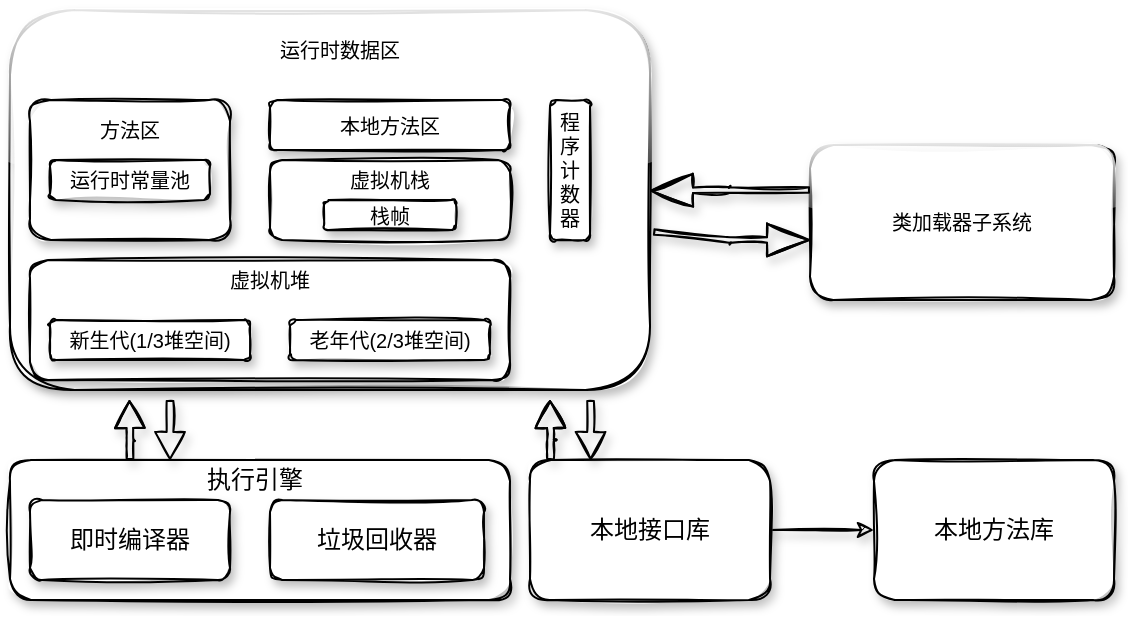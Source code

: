<mxfile version="16.6.7" type="github">
  <diagram id="hSDLpJ29f-KFBYWVF65I" name="第 1 页">
    <mxGraphModel dx="981" dy="526" grid="1" gridSize="10" guides="1" tooltips="1" connect="1" arrows="1" fold="1" page="1" pageScale="1" pageWidth="827" pageHeight="1169" math="0" shadow="0">
      <root>
        <mxCell id="0" />
        <mxCell id="1" parent="0" />
        <mxCell id="Otz04WXO7IkGXRFhv2-v-1" value="" style="rounded=1;whiteSpace=wrap;html=1;sketch=1;shadow=1;glass=1;arcSize=17;" parent="1" vertex="1">
          <mxGeometry x="160" y="265" width="320" height="190" as="geometry" />
        </mxCell>
        <mxCell id="Otz04WXO7IkGXRFhv2-v-2" value="运行时数据区" style="text;html=1;align=center;verticalAlign=middle;whiteSpace=wrap;rounded=1;fontSize=10;sketch=1;shadow=1;" parent="1" vertex="1">
          <mxGeometry x="260" y="280" width="130" height="10" as="geometry" />
        </mxCell>
        <mxCell id="Otz04WXO7IkGXRFhv2-v-3" value="" style="rounded=1;whiteSpace=wrap;html=1;fontSize=10;sketch=1;shadow=1;" parent="1" vertex="1">
          <mxGeometry x="170" y="310" width="100" height="70" as="geometry" />
        </mxCell>
        <mxCell id="Otz04WXO7IkGXRFhv2-v-4" value="方法区" style="text;html=1;align=center;verticalAlign=middle;whiteSpace=wrap;rounded=1;fontSize=10;sketch=1;shadow=1;" parent="1" vertex="1">
          <mxGeometry x="190" y="310" width="60" height="30" as="geometry" />
        </mxCell>
        <mxCell id="Otz04WXO7IkGXRFhv2-v-5" value="运行时常量池" style="rounded=1;whiteSpace=wrap;html=1;fontSize=10;sketch=1;shadow=1;" parent="1" vertex="1">
          <mxGeometry x="180" y="340" width="80" height="20" as="geometry" />
        </mxCell>
        <mxCell id="Otz04WXO7IkGXRFhv2-v-6" value="本地方法区" style="rounded=1;whiteSpace=wrap;html=1;fontSize=10;sketch=1;shadow=1;" parent="1" vertex="1">
          <mxGeometry x="290" y="310" width="120" height="25" as="geometry" />
        </mxCell>
        <mxCell id="Otz04WXO7IkGXRFhv2-v-7" value="" style="rounded=1;whiteSpace=wrap;html=1;fontSize=10;sketch=1;shadow=1;" parent="1" vertex="1">
          <mxGeometry x="290" y="340" width="120" height="40" as="geometry" />
        </mxCell>
        <mxCell id="Otz04WXO7IkGXRFhv2-v-8" value="栈帧" style="rounded=1;whiteSpace=wrap;html=1;fontSize=10;sketch=1;shadow=1;" parent="1" vertex="1">
          <mxGeometry x="317" y="360" width="66" height="15" as="geometry" />
        </mxCell>
        <mxCell id="Otz04WXO7IkGXRFhv2-v-9" value="虚拟机栈" style="text;html=1;align=center;verticalAlign=middle;whiteSpace=wrap;rounded=1;fontSize=10;sketch=1;shadow=1;" parent="1" vertex="1">
          <mxGeometry x="325" y="345" width="50" height="10" as="geometry" />
        </mxCell>
        <mxCell id="Otz04WXO7IkGXRFhv2-v-10" value="&lt;font&gt;程序计数器&lt;/font&gt;" style="rounded=1;whiteSpace=wrap;html=1;fontSize=10;sketch=1;shadow=1;" parent="1" vertex="1">
          <mxGeometry x="430" y="310" width="20" height="70" as="geometry" />
        </mxCell>
        <mxCell id="Otz04WXO7IkGXRFhv2-v-11" value="" style="rounded=1;whiteSpace=wrap;html=1;fontSize=10;sketch=1;shadow=1;" parent="1" vertex="1">
          <mxGeometry x="170" y="390" width="240" height="60" as="geometry" />
        </mxCell>
        <mxCell id="Otz04WXO7IkGXRFhv2-v-12" value="虚拟机堆" style="text;html=1;align=center;verticalAlign=middle;whiteSpace=wrap;rounded=1;fontSize=10;sketch=1;shadow=1;" parent="1" vertex="1">
          <mxGeometry x="260" y="390" width="60" height="20" as="geometry" />
        </mxCell>
        <mxCell id="Otz04WXO7IkGXRFhv2-v-13" value="新生代(1/3堆空间)" style="rounded=1;whiteSpace=wrap;html=1;fontSize=10;sketch=1;shadow=1;" parent="1" vertex="1">
          <mxGeometry x="180" y="420" width="100" height="20" as="geometry" />
        </mxCell>
        <mxCell id="Otz04WXO7IkGXRFhv2-v-14" value="老年代(2/3堆空间)" style="rounded=1;whiteSpace=wrap;html=1;fontSize=10;sketch=1;shadow=1;" parent="1" vertex="1">
          <mxGeometry x="300" y="420" width="100" height="20" as="geometry" />
        </mxCell>
        <mxCell id="Otz04WXO7IkGXRFhv2-v-15" value="类加载器子系统" style="rounded=1;whiteSpace=wrap;html=1;fontSize=10;sketch=1;shadow=1;glass=1;" parent="1" vertex="1">
          <mxGeometry x="560" y="332.5" width="152" height="77.5" as="geometry" />
        </mxCell>
        <mxCell id="Otz04WXO7IkGXRFhv2-v-17" value="" style="shape=flexArrow;endArrow=classic;html=1;rounded=1;fontSize=10;width=2.778;endSize=6.667;endWidth=12.593;exitX=1.005;exitY=0.584;exitDx=0;exitDy=0;exitPerimeter=0;sketch=1;shadow=1;curved=1;" parent="1" source="Otz04WXO7IkGXRFhv2-v-1" edge="1">
          <mxGeometry width="50" height="50" relative="1" as="geometry">
            <mxPoint x="490" y="380" as="sourcePoint" />
            <mxPoint x="560" y="380" as="targetPoint" />
            <Array as="points">
              <mxPoint x="520" y="380" />
            </Array>
          </mxGeometry>
        </mxCell>
        <mxCell id="Otz04WXO7IkGXRFhv2-v-18" value="" style="shape=flexArrow;endArrow=classic;html=1;rounded=1;fontSize=10;width=2.778;endSize=6.667;endWidth=12.593;sketch=1;shadow=1;curved=1;" parent="1" edge="1">
          <mxGeometry width="50" height="50" relative="1" as="geometry">
            <mxPoint x="560" y="355" as="sourcePoint" />
            <mxPoint x="480" y="355.28" as="targetPoint" />
            <Array as="points">
              <mxPoint x="520" y="355" />
            </Array>
          </mxGeometry>
        </mxCell>
        <mxCell id="Otz04WXO7IkGXRFhv2-v-23" value="" style="rounded=1;whiteSpace=wrap;html=1;sketch=1;shadow=1;" parent="1" vertex="1">
          <mxGeometry x="160" y="490" width="250" height="70" as="geometry" />
        </mxCell>
        <mxCell id="Otz04WXO7IkGXRFhv2-v-24" value="执行引擎" style="text;html=1;align=center;verticalAlign=middle;whiteSpace=wrap;rounded=0;sketch=1;shadow=1;" parent="1" vertex="1">
          <mxGeometry x="255" y="490" width="55" height="20" as="geometry" />
        </mxCell>
        <mxCell id="Otz04WXO7IkGXRFhv2-v-26" value="即时编译器" style="rounded=1;whiteSpace=wrap;html=1;sketch=1;shadow=1;" parent="1" vertex="1">
          <mxGeometry x="170" y="510" width="100" height="40" as="geometry" />
        </mxCell>
        <mxCell id="Otz04WXO7IkGXRFhv2-v-27" value="垃圾回收器" style="rounded=1;whiteSpace=wrap;html=1;sketch=1;shadow=1;" parent="1" vertex="1">
          <mxGeometry x="290" y="510" width="107" height="40" as="geometry" />
        </mxCell>
        <mxCell id="Otz04WXO7IkGXRFhv2-v-38" value="" style="edgeStyle=orthogonalEdgeStyle;curved=0;rounded=1;sketch=1;orthogonalLoop=1;jettySize=auto;html=1;shadow=1;" parent="1" source="Otz04WXO7IkGXRFhv2-v-28" target="Otz04WXO7IkGXRFhv2-v-29" edge="1">
          <mxGeometry relative="1" as="geometry" />
        </mxCell>
        <mxCell id="Otz04WXO7IkGXRFhv2-v-28" value="本地接口库" style="rounded=1;whiteSpace=wrap;html=1;sketch=1;shadow=1;" parent="1" vertex="1">
          <mxGeometry x="420" y="490" width="120" height="70" as="geometry" />
        </mxCell>
        <mxCell id="Otz04WXO7IkGXRFhv2-v-29" value="本地方法库" style="rounded=1;whiteSpace=wrap;html=1;sketch=1;shadow=1;" parent="1" vertex="1">
          <mxGeometry x="592" y="490" width="120" height="70" as="geometry" />
        </mxCell>
        <mxCell id="Otz04WXO7IkGXRFhv2-v-33" value="" style="shape=flexArrow;endArrow=classic;html=1;rounded=1;sketch=1;curved=0;endWidth=10.556;endSize=4.178;width=3.333;shadow=1;" parent="1" edge="1">
          <mxGeometry width="50" height="50" relative="1" as="geometry">
            <mxPoint x="220" y="490" as="sourcePoint" />
            <mxPoint x="219.72" y="460" as="targetPoint" />
            <Array as="points">
              <mxPoint x="220" y="480" />
            </Array>
          </mxGeometry>
        </mxCell>
        <mxCell id="Otz04WXO7IkGXRFhv2-v-34" value="" style="shape=flexArrow;endArrow=classic;html=1;rounded=1;sketch=1;curved=0;endWidth=10.556;endSize=4.178;width=3.333;shadow=1;" parent="1" edge="1">
          <mxGeometry width="50" height="50" relative="1" as="geometry">
            <mxPoint x="240" y="460" as="sourcePoint" />
            <mxPoint x="240" y="490" as="targetPoint" />
            <Array as="points">
              <mxPoint x="240" y="460" />
            </Array>
          </mxGeometry>
        </mxCell>
        <mxCell id="Otz04WXO7IkGXRFhv2-v-36" value="" style="shape=flexArrow;endArrow=classic;html=1;rounded=1;sketch=1;curved=0;endWidth=10.556;endSize=4.178;width=3.333;shadow=1;" parent="1" edge="1">
          <mxGeometry width="50" height="50" relative="1" as="geometry">
            <mxPoint x="430.28" y="490" as="sourcePoint" />
            <mxPoint x="430" y="460" as="targetPoint" />
            <Array as="points">
              <mxPoint x="430.28" y="480" />
            </Array>
          </mxGeometry>
        </mxCell>
        <mxCell id="Otz04WXO7IkGXRFhv2-v-37" value="" style="shape=flexArrow;endArrow=classic;html=1;rounded=1;sketch=1;curved=0;endWidth=10.556;endSize=4.178;width=3.333;shadow=1;" parent="1" edge="1">
          <mxGeometry width="50" height="50" relative="1" as="geometry">
            <mxPoint x="450.28" y="460" as="sourcePoint" />
            <mxPoint x="450.28" y="490" as="targetPoint" />
            <Array as="points">
              <mxPoint x="450.28" y="460" />
            </Array>
          </mxGeometry>
        </mxCell>
      </root>
    </mxGraphModel>
  </diagram>
</mxfile>
